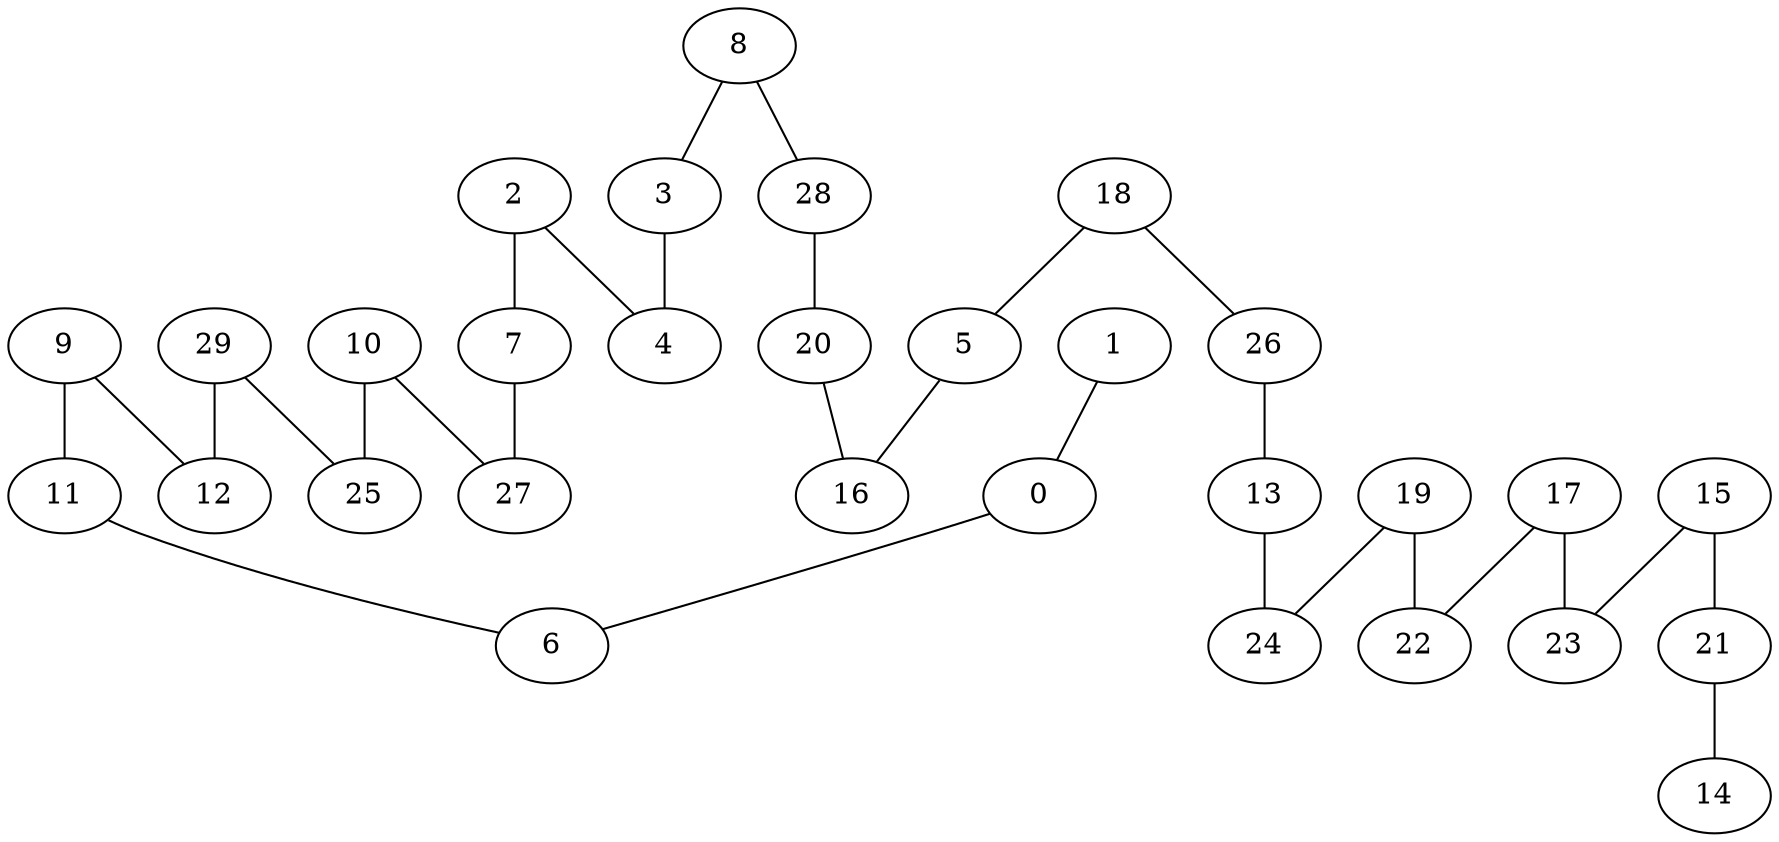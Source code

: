 graph{
   9 -- 12;
   10 -- 27;
   3 -- 4;
   19 -- 24;
   20 -- 16;
   13 -- 24;
   15 -- 23;
   10 -- 25;
   28 -- 20;
   2 -- 4;
   29 -- 25;
   0 -- 6;
   17 -- 23;
   15 -- 21;
   18 -- 26;
   8 -- 28;
   9 -- 11;
   29 -- 12;
   18 -- 5;
   2 -- 7;
   11 -- 6;
   8 -- 3;
   17 -- 22;
   21 -- 14;
   1 -- 0;
   19 -- 22;
   7 -- 27;
   26 -- 13;
   5 -- 16;
}